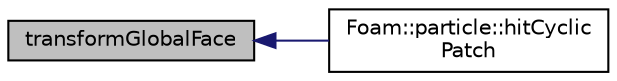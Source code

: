 digraph "transformGlobalFace"
{
  bgcolor="transparent";
  edge [fontname="Helvetica",fontsize="10",labelfontname="Helvetica",labelfontsize="10"];
  node [fontname="Helvetica",fontsize="10",shape=record];
  rankdir="LR";
  Node1 [label="transformGlobalFace",height=0.2,width=0.4,color="black", fillcolor="grey75", style="filled", fontcolor="black"];
  Node1 -> Node2 [dir="back",color="midnightblue",fontsize="10",style="solid",fontname="Helvetica"];
  Node2 [label="Foam::particle::hitCyclic\lPatch",height=0.2,width=0.4,color="black",URL="$a01763.html#a18d4a8f6e9443b58d4ba678034d03d19",tooltip="Overridable function to handle the particle hitting a cyclicPatch. "];
}
